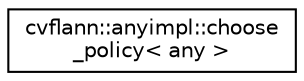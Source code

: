 digraph "Graphical Class Hierarchy"
{
 // LATEX_PDF_SIZE
  edge [fontname="Helvetica",fontsize="10",labelfontname="Helvetica",labelfontsize="10"];
  node [fontname="Helvetica",fontsize="10",shape=record];
  rankdir="LR";
  Node0 [label="cvflann::anyimpl::choose\l_policy\< any \>",height=0.2,width=0.4,color="black", fillcolor="white", style="filled",URL="$structcvflann_1_1anyimpl_1_1choose__policy_3_01any_01_4.html",tooltip=" "];
}
